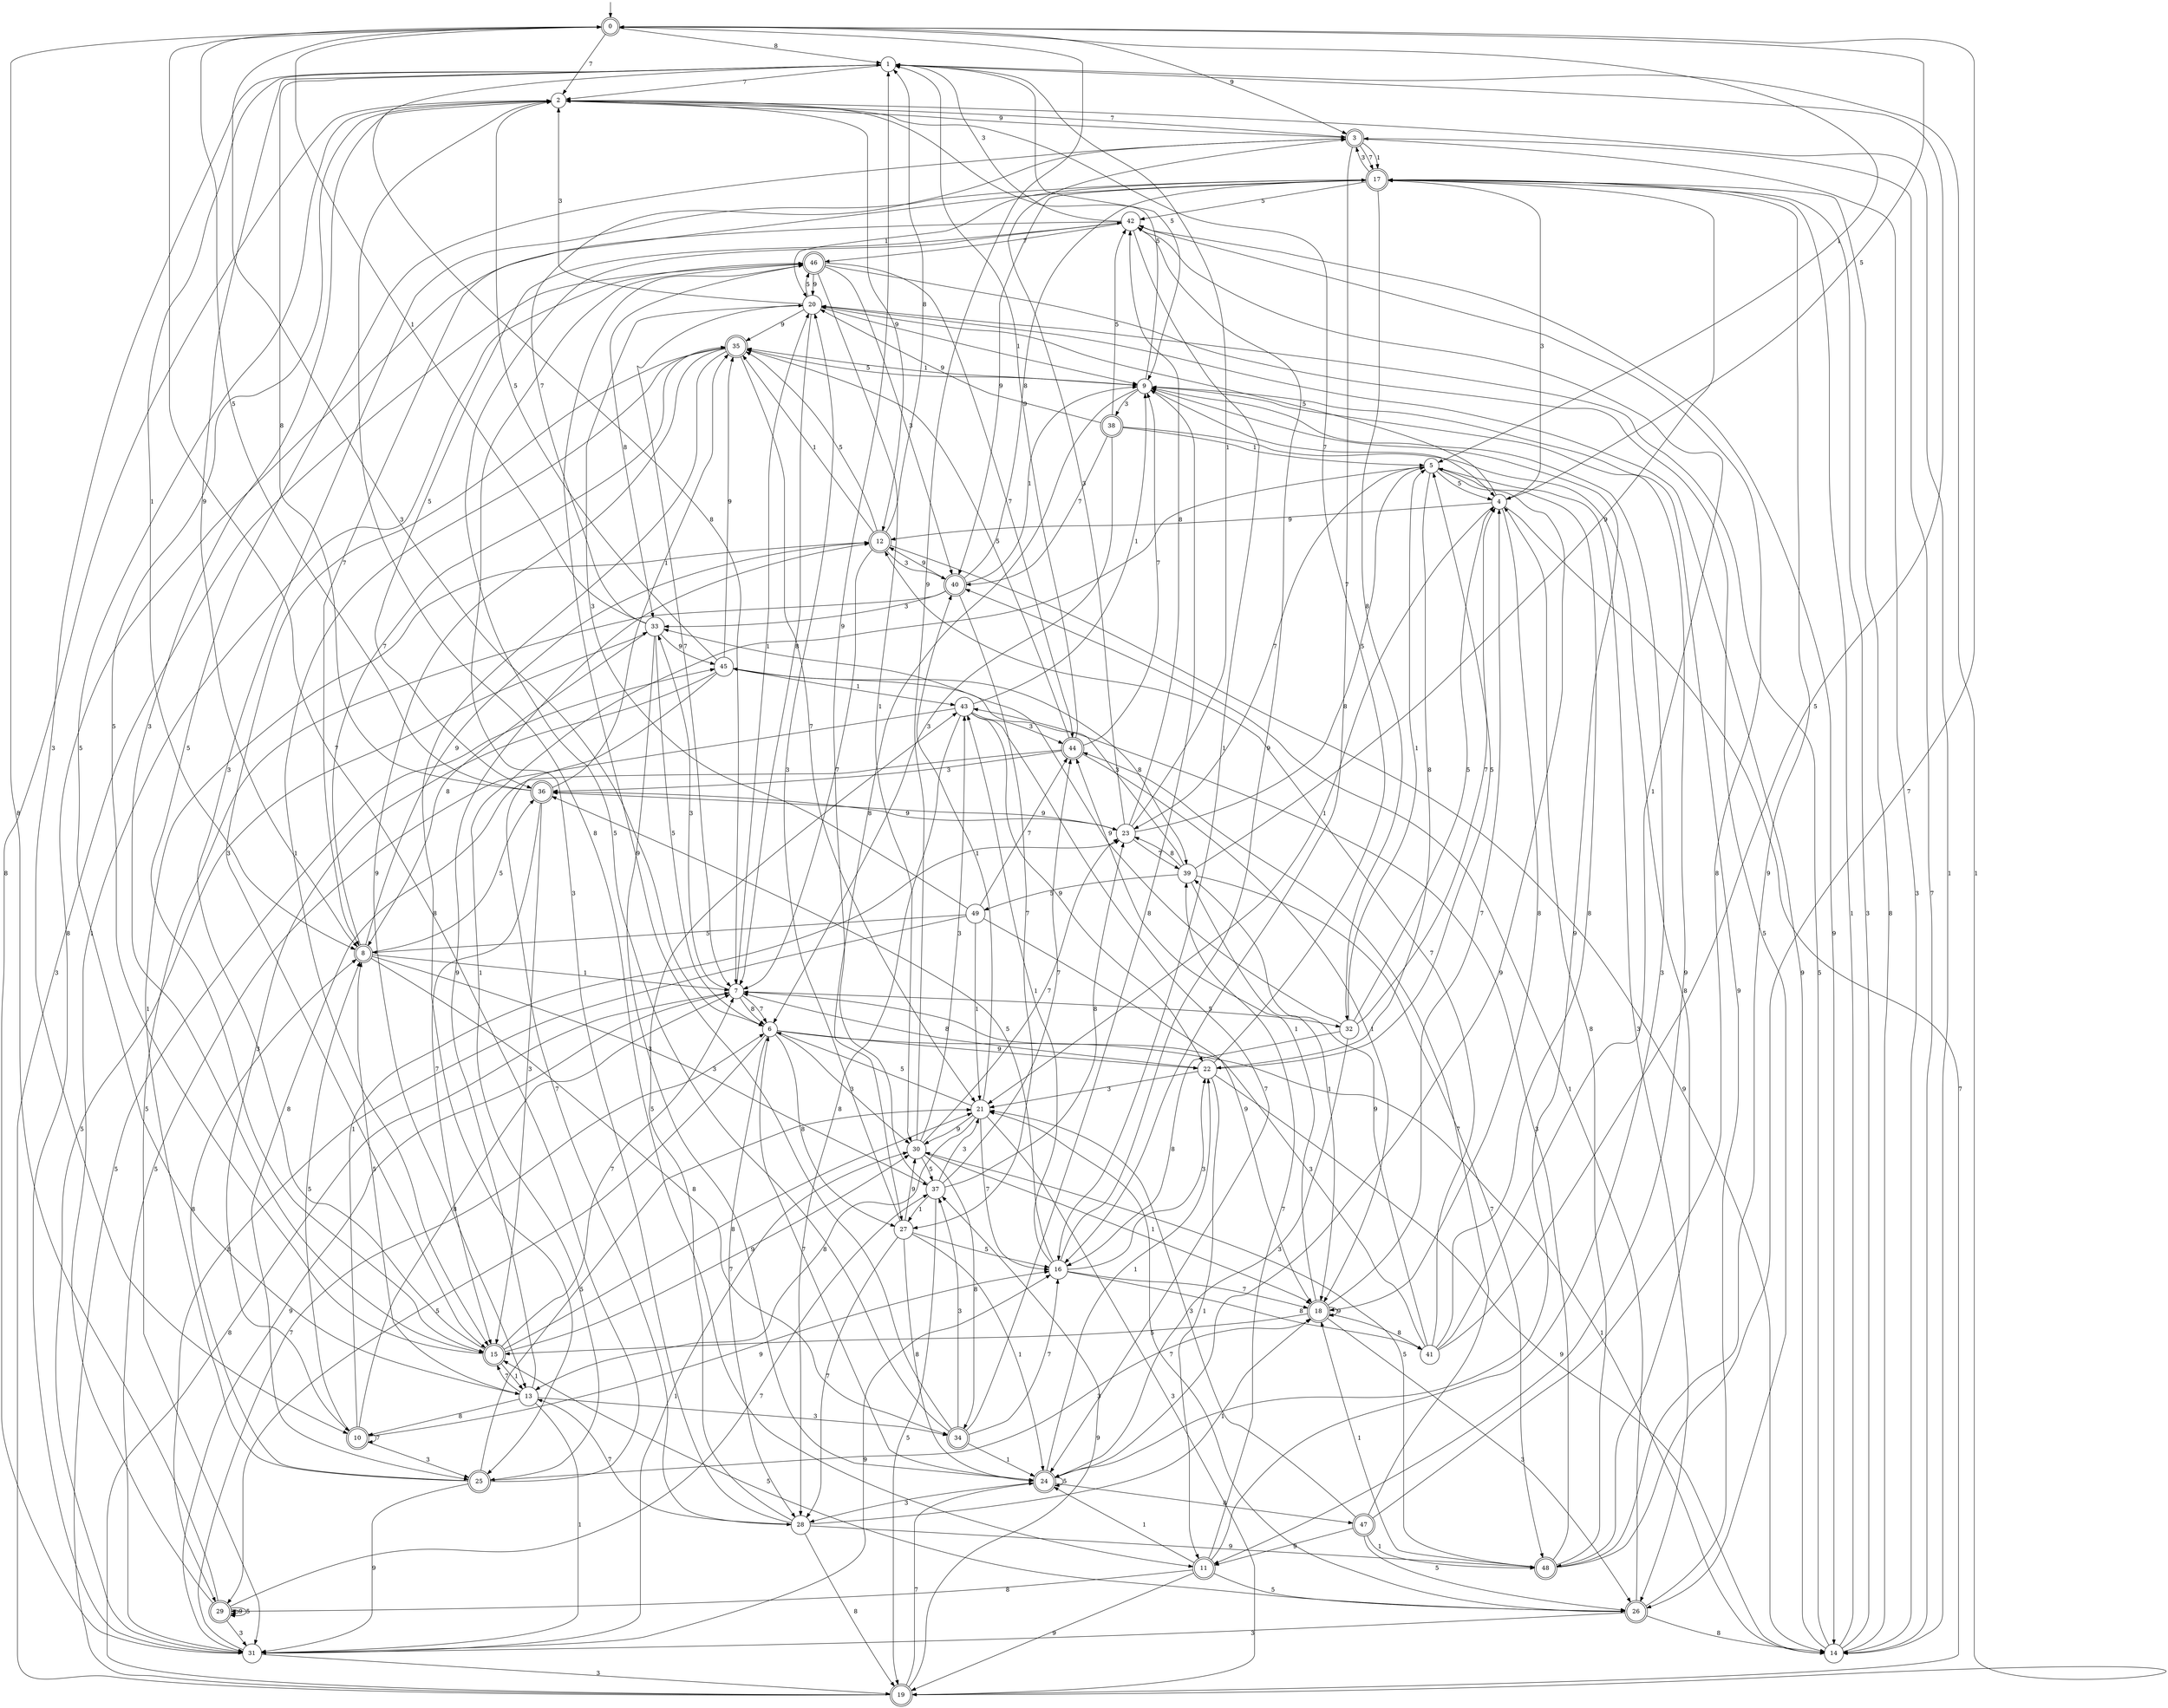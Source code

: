 digraph g {

	s0 [shape="doublecircle" label="0"];
	s1 [shape="circle" label="1"];
	s2 [shape="circle" label="2"];
	s3 [shape="doublecircle" label="3"];
	s4 [shape="circle" label="4"];
	s5 [shape="circle" label="5"];
	s6 [shape="circle" label="6"];
	s7 [shape="circle" label="7"];
	s8 [shape="doublecircle" label="8"];
	s9 [shape="circle" label="9"];
	s10 [shape="doublecircle" label="10"];
	s11 [shape="doublecircle" label="11"];
	s12 [shape="doublecircle" label="12"];
	s13 [shape="circle" label="13"];
	s14 [shape="circle" label="14"];
	s15 [shape="doublecircle" label="15"];
	s16 [shape="circle" label="16"];
	s17 [shape="doublecircle" label="17"];
	s18 [shape="doublecircle" label="18"];
	s19 [shape="doublecircle" label="19"];
	s20 [shape="circle" label="20"];
	s21 [shape="circle" label="21"];
	s22 [shape="circle" label="22"];
	s23 [shape="circle" label="23"];
	s24 [shape="doublecircle" label="24"];
	s25 [shape="doublecircle" label="25"];
	s26 [shape="doublecircle" label="26"];
	s27 [shape="circle" label="27"];
	s28 [shape="circle" label="28"];
	s29 [shape="doublecircle" label="29"];
	s30 [shape="circle" label="30"];
	s31 [shape="circle" label="31"];
	s32 [shape="circle" label="32"];
	s33 [shape="circle" label="33"];
	s34 [shape="doublecircle" label="34"];
	s35 [shape="doublecircle" label="35"];
	s36 [shape="doublecircle" label="36"];
	s37 [shape="circle" label="37"];
	s38 [shape="doublecircle" label="38"];
	s39 [shape="circle" label="39"];
	s40 [shape="doublecircle" label="40"];
	s41 [shape="circle" label="41"];
	s42 [shape="circle" label="42"];
	s43 [shape="circle" label="43"];
	s44 [shape="doublecircle" label="44"];
	s45 [shape="circle" label="45"];
	s46 [shape="doublecircle" label="46"];
	s47 [shape="doublecircle" label="47"];
	s48 [shape="doublecircle" label="48"];
	s49 [shape="circle" label="49"];
	s0 -> s1 [label="8"];
	s0 -> s2 [label="7"];
	s0 -> s3 [label="9"];
	s0 -> s4 [label="5"];
	s0 -> s5 [label="1"];
	s0 -> s6 [label="3"];
	s1 -> s7 [label="8"];
	s1 -> s2 [label="7"];
	s1 -> s8 [label="9"];
	s1 -> s9 [label="5"];
	s1 -> s8 [label="1"];
	s1 -> s10 [label="3"];
	s2 -> s11 [label="8"];
	s2 -> s3 [label="7"];
	s2 -> s12 [label="9"];
	s2 -> s13 [label="5"];
	s2 -> s14 [label="1"];
	s2 -> s15 [label="3"];
	s3 -> s16 [label="8"];
	s3 -> s17 [label="7"];
	s3 -> s2 [label="9"];
	s3 -> s15 [label="5"];
	s3 -> s17 [label="1"];
	s3 -> s14 [label="3"];
	s4 -> s18 [label="8"];
	s4 -> s19 [label="7"];
	s4 -> s12 [label="9"];
	s4 -> s20 [label="5"];
	s4 -> s21 [label="1"];
	s4 -> s17 [label="3"];
	s5 -> s22 [label="8"];
	s5 -> s23 [label="7"];
	s5 -> s24 [label="9"];
	s5 -> s4 [label="5"];
	s5 -> s25 [label="1"];
	s5 -> s26 [label="3"];
	s6 -> s27 [label="8"];
	s6 -> s28 [label="7"];
	s6 -> s22 [label="9"];
	s6 -> s29 [label="5"];
	s6 -> s14 [label="1"];
	s6 -> s30 [label="3"];
	s7 -> s6 [label="8"];
	s7 -> s6 [label="7"];
	s7 -> s31 [label="9"];
	s7 -> s32 [label="5"];
	s7 -> s20 [label="1"];
	s7 -> s33 [label="3"];
	s8 -> s34 [label="8"];
	s8 -> s35 [label="7"];
	s8 -> s12 [label="9"];
	s8 -> s36 [label="5"];
	s8 -> s7 [label="1"];
	s8 -> s37 [label="3"];
	s9 -> s27 [label="8"];
	s9 -> s4 [label="7"];
	s9 -> s11 [label="9"];
	s9 -> s2 [label="5"];
	s9 -> s35 [label="1"];
	s9 -> s38 [label="3"];
	s10 -> s7 [label="8"];
	s10 -> s10 [label="7"];
	s10 -> s16 [label="9"];
	s10 -> s8 [label="5"];
	s10 -> s23 [label="1"];
	s10 -> s25 [label="3"];
	s11 -> s29 [label="8"];
	s11 -> s39 [label="7"];
	s11 -> s19 [label="9"];
	s11 -> s26 [label="5"];
	s11 -> s24 [label="1"];
	s11 -> s9 [label="3"];
	s12 -> s1 [label="8"];
	s12 -> s7 [label="7"];
	s12 -> s14 [label="9"];
	s12 -> s35 [label="5"];
	s12 -> s35 [label="1"];
	s12 -> s40 [label="3"];
	s13 -> s10 [label="8"];
	s13 -> s15 [label="7"];
	s13 -> s12 [label="9"];
	s13 -> s8 [label="5"];
	s13 -> s31 [label="1"];
	s13 -> s34 [label="3"];
	s14 -> s17 [label="8"];
	s14 -> s3 [label="7"];
	s14 -> s20 [label="9"];
	s14 -> s20 [label="5"];
	s14 -> s17 [label="1"];
	s14 -> s17 [label="3"];
	s15 -> s21 [label="8"];
	s15 -> s7 [label="7"];
	s15 -> s30 [label="9"];
	s15 -> s2 [label="5"];
	s15 -> s13 [label="1"];
	s15 -> s17 [label="3"];
	s16 -> s41 [label="8"];
	s16 -> s18 [label="7"];
	s16 -> s42 [label="9"];
	s16 -> s36 [label="5"];
	s16 -> s43 [label="1"];
	s16 -> s22 [label="3"];
	s17 -> s32 [label="8"];
	s17 -> s8 [label="7"];
	s17 -> s40 [label="9"];
	s17 -> s42 [label="5"];
	s17 -> s20 [label="1"];
	s17 -> s3 [label="3"];
	s18 -> s41 [label="8"];
	s18 -> s4 [label="7"];
	s18 -> s18 [label="9"];
	s18 -> s15 [label="5"];
	s18 -> s44 [label="1"];
	s18 -> s26 [label="3"];
	s19 -> s7 [label="8"];
	s19 -> s24 [label="7"];
	s19 -> s37 [label="9"];
	s19 -> s45 [label="5"];
	s19 -> s1 [label="1"];
	s19 -> s46 [label="3"];
	s20 -> s7 [label="8"];
	s20 -> s7 [label="7"];
	s20 -> s35 [label="9"];
	s20 -> s46 [label="5"];
	s20 -> s9 [label="1"];
	s20 -> s2 [label="3"];
	s21 -> s13 [label="8"];
	s21 -> s16 [label="7"];
	s21 -> s30 [label="9"];
	s21 -> s6 [label="5"];
	s21 -> s40 [label="1"];
	s21 -> s19 [label="3"];
	s22 -> s7 [label="8"];
	s22 -> s2 [label="7"];
	s22 -> s14 [label="9"];
	s22 -> s5 [label="5"];
	s22 -> s11 [label="1"];
	s22 -> s21 [label="3"];
	s23 -> s42 [label="8"];
	s23 -> s39 [label="7"];
	s23 -> s36 [label="9"];
	s23 -> s5 [label="5"];
	s23 -> s1 [label="1"];
	s23 -> s3 [label="3"];
	s24 -> s47 [label="8"];
	s24 -> s6 [label="7"];
	s24 -> s9 [label="9"];
	s24 -> s24 [label="5"];
	s24 -> s22 [label="1"];
	s24 -> s28 [label="3"];
	s25 -> s8 [label="8"];
	s25 -> s0 [label="7"];
	s25 -> s31 [label="9"];
	s25 -> s21 [label="5"];
	s25 -> s12 [label="1"];
	s25 -> s18 [label="3"];
	s26 -> s14 [label="8"];
	s26 -> s21 [label="7"];
	s26 -> s9 [label="9"];
	s26 -> s15 [label="5"];
	s26 -> s40 [label="1"];
	s26 -> s31 [label="3"];
	s27 -> s24 [label="8"];
	s27 -> s28 [label="7"];
	s27 -> s30 [label="9"];
	s27 -> s16 [label="5"];
	s27 -> s24 [label="1"];
	s27 -> s20 [label="3"];
	s28 -> s19 [label="8"];
	s28 -> s13 [label="7"];
	s28 -> s48 [label="9"];
	s28 -> s43 [label="5"];
	s28 -> s18 [label="1"];
	s28 -> s46 [label="3"];
	s29 -> s0 [label="8"];
	s29 -> s37 [label="7"];
	s29 -> s29 [label="9"];
	s29 -> s29 [label="5"];
	s29 -> s46 [label="1"];
	s29 -> s31 [label="3"];
	s30 -> s34 [label="8"];
	s30 -> s23 [label="7"];
	s30 -> s0 [label="9"];
	s30 -> s37 [label="5"];
	s30 -> s18 [label="1"];
	s30 -> s43 [label="3"];
	s31 -> s2 [label="8"];
	s31 -> s6 [label="7"];
	s31 -> s16 [label="9"];
	s31 -> s33 [label="5"];
	s31 -> s30 [label="1"];
	s31 -> s19 [label="3"];
	s32 -> s16 [label="8"];
	s32 -> s4 [label="7"];
	s32 -> s33 [label="9"];
	s32 -> s4 [label="5"];
	s32 -> s5 [label="1"];
	s32 -> s24 [label="3"];
	s33 -> s8 [label="8"];
	s33 -> s3 [label="7"];
	s33 -> s45 [label="9"];
	s33 -> s6 [label="5"];
	s33 -> s0 [label="1"];
	s33 -> s24 [label="3"];
	s34 -> s9 [label="8"];
	s34 -> s16 [label="7"];
	s34 -> s46 [label="9"];
	s34 -> s42 [label="5"];
	s34 -> s24 [label="1"];
	s34 -> s37 [label="3"];
	s35 -> s25 [label="8"];
	s35 -> s21 [label="7"];
	s35 -> s13 [label="9"];
	s35 -> s9 [label="5"];
	s35 -> s15 [label="1"];
	s35 -> s15 [label="3"];
	s36 -> s1 [label="8"];
	s36 -> s15 [label="7"];
	s36 -> s23 [label="9"];
	s36 -> s0 [label="5"];
	s36 -> s35 [label="1"];
	s36 -> s15 [label="3"];
	s37 -> s23 [label="8"];
	s37 -> s44 [label="7"];
	s37 -> s1 [label="9"];
	s37 -> s19 [label="5"];
	s37 -> s27 [label="1"];
	s37 -> s21 [label="3"];
	s38 -> s48 [label="8"];
	s38 -> s40 [label="7"];
	s38 -> s20 [label="9"];
	s38 -> s42 [label="5"];
	s38 -> s5 [label="1"];
	s38 -> s6 [label="3"];
	s39 -> s23 [label="8"];
	s39 -> s48 [label="7"];
	s39 -> s17 [label="9"];
	s39 -> s49 [label="5"];
	s39 -> s18 [label="1"];
	s39 -> s45 [label="3"];
	s40 -> s17 [label="8"];
	s40 -> s27 [label="7"];
	s40 -> s12 [label="9"];
	s40 -> s31 [label="5"];
	s40 -> s9 [label="1"];
	s40 -> s33 [label="3"];
	s41 -> s5 [label="8"];
	s41 -> s12 [label="7"];
	s41 -> s39 [label="9"];
	s41 -> s1 [label="5"];
	s41 -> s42 [label="1"];
	s41 -> s7 [label="3"];
	s42 -> s31 [label="8"];
	s42 -> s46 [label="7"];
	s42 -> s14 [label="9"];
	s42 -> s36 [label="5"];
	s42 -> s16 [label="1"];
	s42 -> s1 [label="3"];
	s43 -> s28 [label="8"];
	s43 -> s24 [label="7"];
	s43 -> s22 [label="9"];
	s43 -> s31 [label="5"];
	s43 -> s9 [label="1"];
	s43 -> s44 [label="3"];
	s44 -> s25 [label="8"];
	s44 -> s9 [label="7"];
	s44 -> s1 [label="9"];
	s44 -> s35 [label="5"];
	s44 -> s18 [label="1"];
	s44 -> s36 [label="3"];
	s45 -> s39 [label="8"];
	s45 -> s28 [label="7"];
	s45 -> s35 [label="9"];
	s45 -> s2 [label="5"];
	s45 -> s43 [label="1"];
	s45 -> s10 [label="3"];
	s46 -> s33 [label="8"];
	s46 -> s44 [label="7"];
	s46 -> s20 [label="9"];
	s46 -> s26 [label="5"];
	s46 -> s30 [label="1"];
	s46 -> s40 [label="3"];
	s47 -> s42 [label="8"];
	s47 -> s44 [label="7"];
	s47 -> s11 [label="9"];
	s47 -> s26 [label="5"];
	s47 -> s48 [label="1"];
	s47 -> s21 [label="3"];
	s48 -> s4 [label="8"];
	s48 -> s0 [label="7"];
	s48 -> s17 [label="9"];
	s48 -> s30 [label="5"];
	s48 -> s18 [label="1"];
	s48 -> s43 [label="3"];
	s49 -> s29 [label="8"];
	s49 -> s44 [label="7"];
	s49 -> s18 [label="9"];
	s49 -> s8 [label="5"];
	s49 -> s21 [label="1"];
	s49 -> s20 [label="3"];

__start0 [label="" shape="none" width="0" height="0"];
__start0 -> s0;

}
